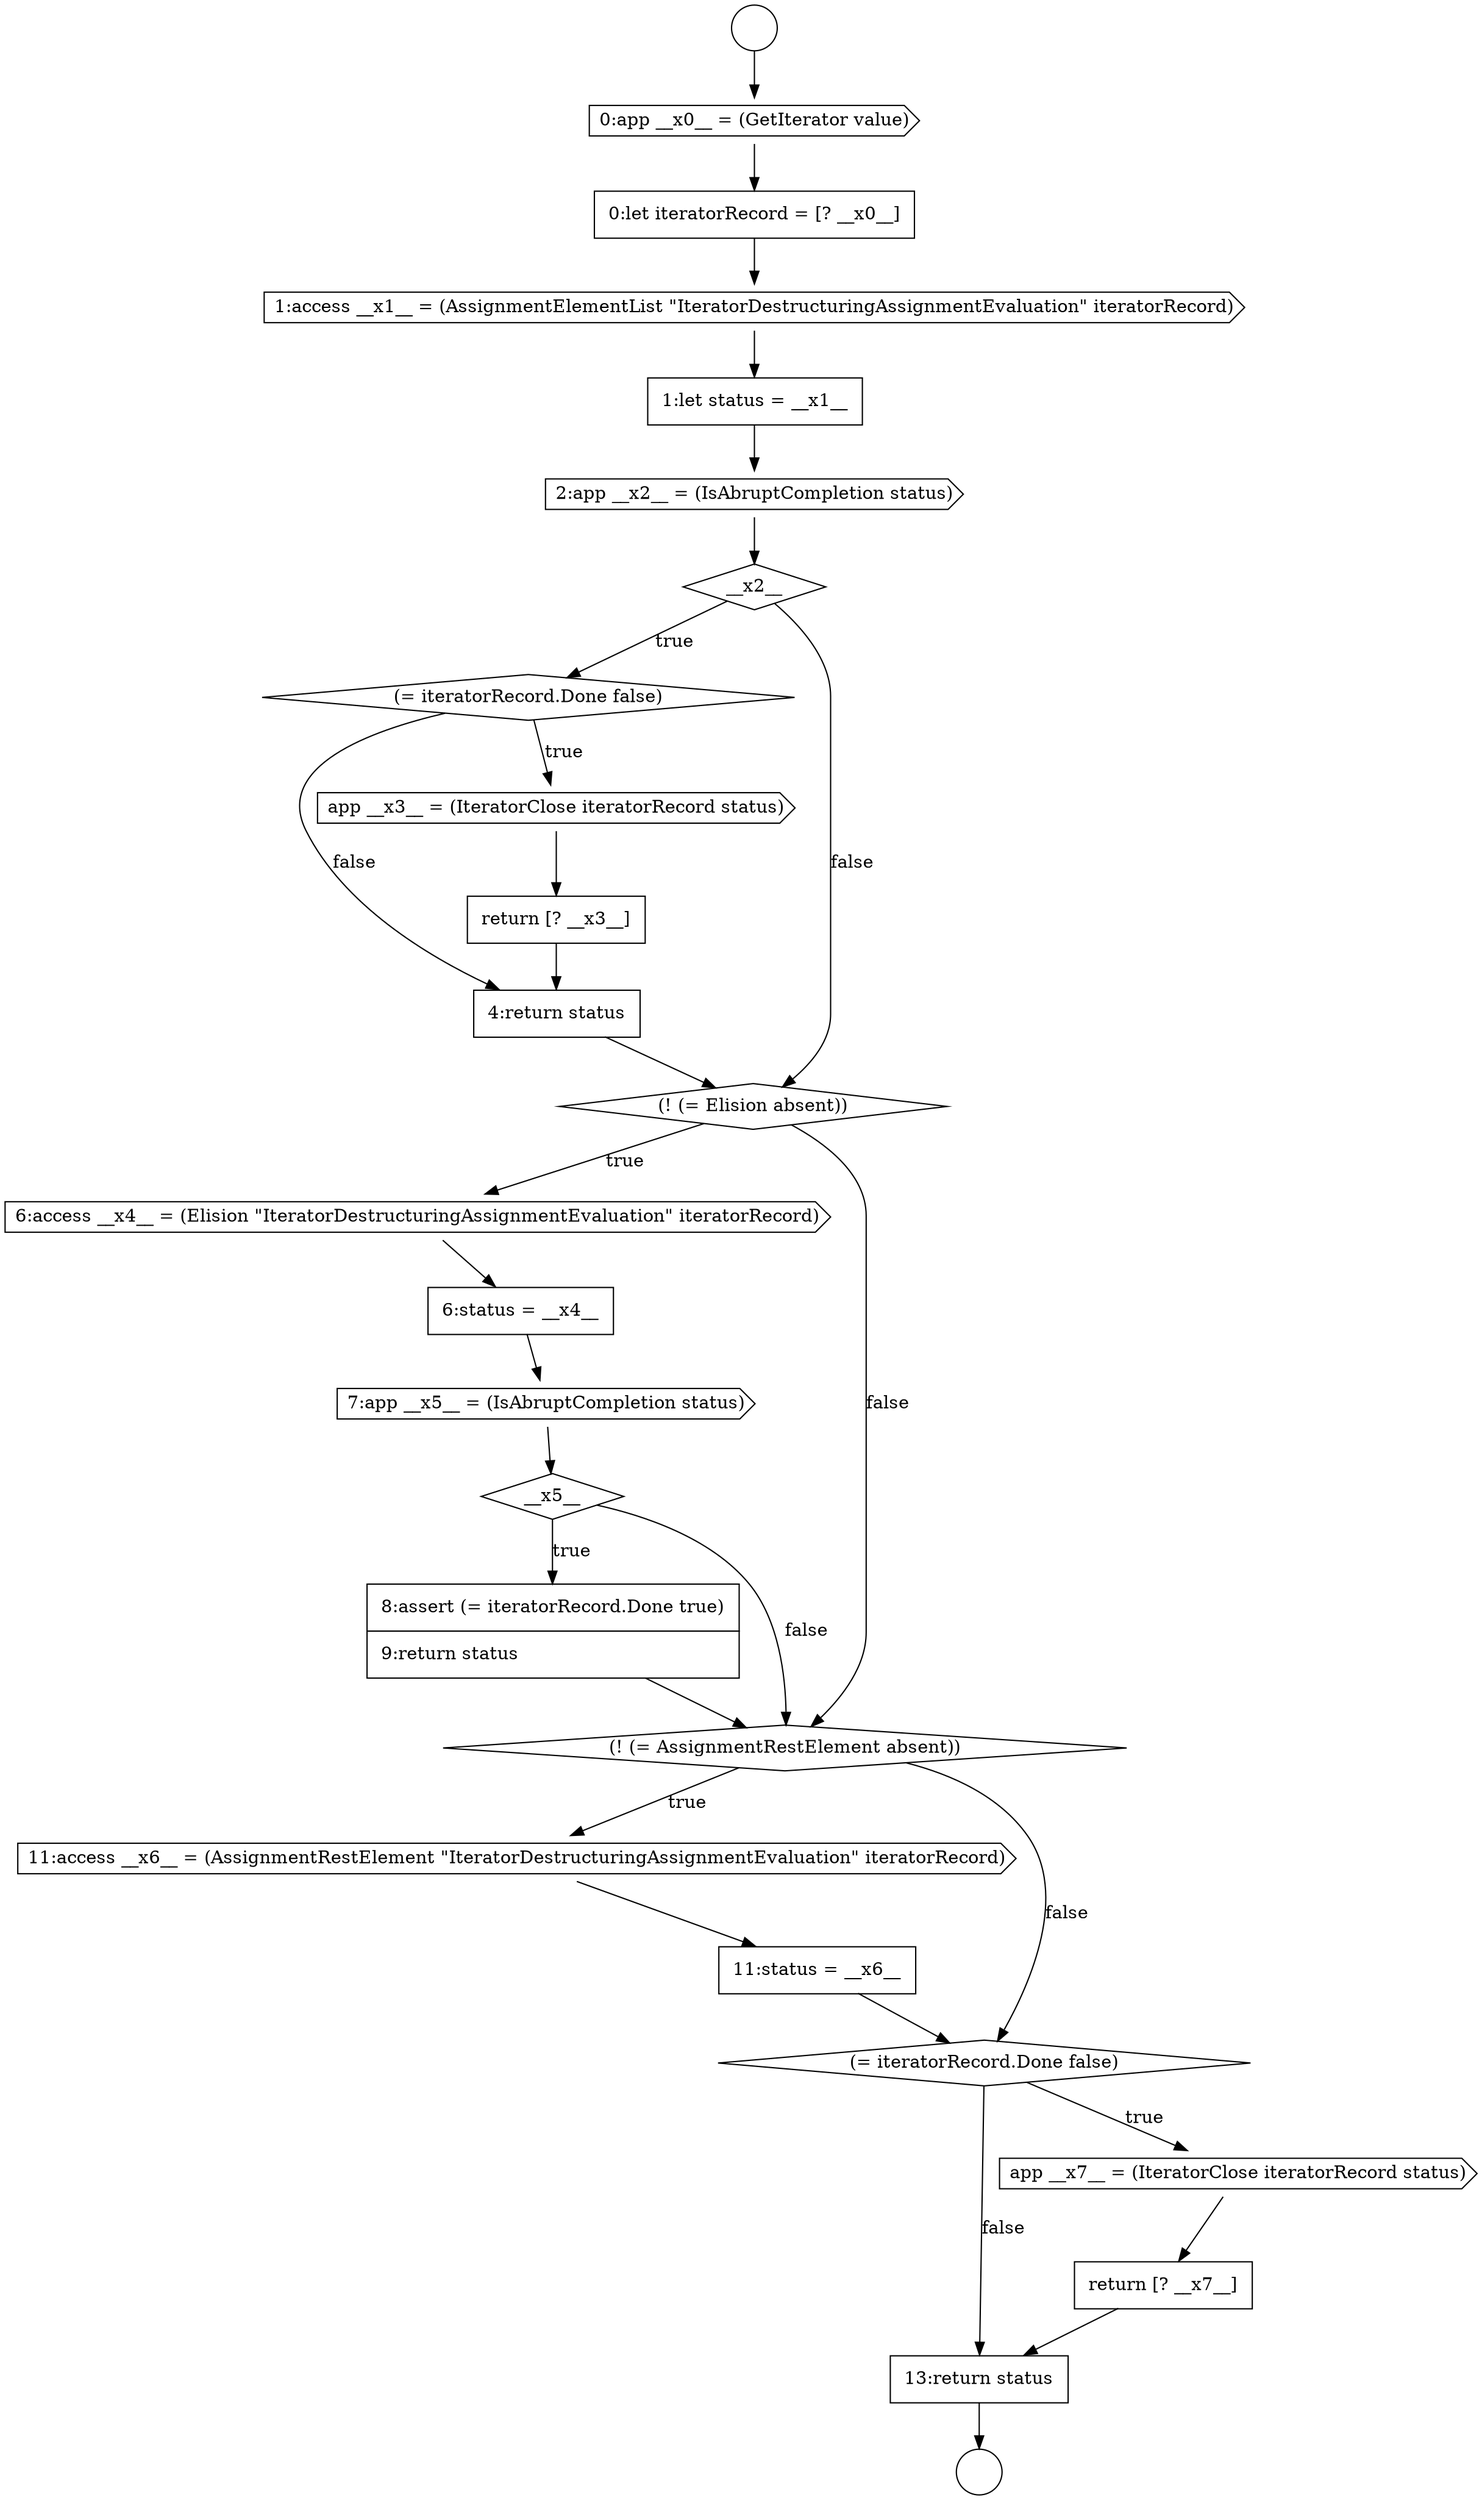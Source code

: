 digraph {
  node5778 [shape=none, margin=0, label=<<font color="black">
    <table border="0" cellborder="1" cellspacing="0" cellpadding="10">
      <tr><td align="left">return [? __x3__]</td></tr>
    </table>
  </font>> color="black" fillcolor="white" style=filled]
  node5782 [shape=none, margin=0, label=<<font color="black">
    <table border="0" cellborder="1" cellspacing="0" cellpadding="10">
      <tr><td align="left">6:status = __x4__</td></tr>
    </table>
  </font>> color="black" fillcolor="white" style=filled]
  node5770 [shape=cds, label=<<font color="black">0:app __x0__ = (GetIterator value)</font>> color="black" fillcolor="white" style=filled]
  node5792 [shape=none, margin=0, label=<<font color="black">
    <table border="0" cellborder="1" cellspacing="0" cellpadding="10">
      <tr><td align="left">13:return status</td></tr>
    </table>
  </font>> color="black" fillcolor="white" style=filled]
  node5787 [shape=cds, label=<<font color="black">11:access __x6__ = (AssignmentRestElement &quot;IteratorDestructuringAssignmentEvaluation&quot; iteratorRecord)</font>> color="black" fillcolor="white" style=filled]
  node5783 [shape=cds, label=<<font color="black">7:app __x5__ = (IsAbruptCompletion status)</font>> color="black" fillcolor="white" style=filled]
  node5776 [shape=diamond, label=<<font color="black">(= iteratorRecord.Done false)</font>> color="black" fillcolor="white" style=filled]
  node5784 [shape=diamond, label=<<font color="black">__x5__</font>> color="black" fillcolor="white" style=filled]
  node5780 [shape=diamond, label=<<font color="black">(! (= Elision absent))</font>> color="black" fillcolor="white" style=filled]
  node5775 [shape=diamond, label=<<font color="black">__x2__</font>> color="black" fillcolor="white" style=filled]
  node5785 [shape=none, margin=0, label=<<font color="black">
    <table border="0" cellborder="1" cellspacing="0" cellpadding="10">
      <tr><td align="left">8:assert (= iteratorRecord.Done true)</td></tr>
      <tr><td align="left">9:return status</td></tr>
    </table>
  </font>> color="black" fillcolor="white" style=filled]
  node5790 [shape=cds, label=<<font color="black">app __x7__ = (IteratorClose iteratorRecord status)</font>> color="black" fillcolor="white" style=filled]
  node5781 [shape=cds, label=<<font color="black">6:access __x4__ = (Elision &quot;IteratorDestructuringAssignmentEvaluation&quot; iteratorRecord)</font>> color="black" fillcolor="white" style=filled]
  node5773 [shape=none, margin=0, label=<<font color="black">
    <table border="0" cellborder="1" cellspacing="0" cellpadding="10">
      <tr><td align="left">1:let status = __x1__</td></tr>
    </table>
  </font>> color="black" fillcolor="white" style=filled]
  node5772 [shape=cds, label=<<font color="black">1:access __x1__ = (AssignmentElementList &quot;IteratorDestructuringAssignmentEvaluation&quot; iteratorRecord)</font>> color="black" fillcolor="white" style=filled]
  node5769 [shape=circle label=" " color="black" fillcolor="white" style=filled]
  node5779 [shape=none, margin=0, label=<<font color="black">
    <table border="0" cellborder="1" cellspacing="0" cellpadding="10">
      <tr><td align="left">4:return status</td></tr>
    </table>
  </font>> color="black" fillcolor="white" style=filled]
  node5791 [shape=none, margin=0, label=<<font color="black">
    <table border="0" cellborder="1" cellspacing="0" cellpadding="10">
      <tr><td align="left">return [? __x7__]</td></tr>
    </table>
  </font>> color="black" fillcolor="white" style=filled]
  node5786 [shape=diamond, label=<<font color="black">(! (= AssignmentRestElement absent))</font>> color="black" fillcolor="white" style=filled]
  node5771 [shape=none, margin=0, label=<<font color="black">
    <table border="0" cellborder="1" cellspacing="0" cellpadding="10">
      <tr><td align="left">0:let iteratorRecord = [? __x0__]</td></tr>
    </table>
  </font>> color="black" fillcolor="white" style=filled]
  node5777 [shape=cds, label=<<font color="black">app __x3__ = (IteratorClose iteratorRecord status)</font>> color="black" fillcolor="white" style=filled]
  node5768 [shape=circle label=" " color="black" fillcolor="white" style=filled]
  node5774 [shape=cds, label=<<font color="black">2:app __x2__ = (IsAbruptCompletion status)</font>> color="black" fillcolor="white" style=filled]
  node5789 [shape=diamond, label=<<font color="black">(= iteratorRecord.Done false)</font>> color="black" fillcolor="white" style=filled]
  node5788 [shape=none, margin=0, label=<<font color="black">
    <table border="0" cellborder="1" cellspacing="0" cellpadding="10">
      <tr><td align="left">11:status = __x6__</td></tr>
    </table>
  </font>> color="black" fillcolor="white" style=filled]
  node5783 -> node5784 [ color="black"]
  node5775 -> node5776 [label=<<font color="black">true</font>> color="black"]
  node5775 -> node5780 [label=<<font color="black">false</font>> color="black"]
  node5785 -> node5786 [ color="black"]
  node5780 -> node5781 [label=<<font color="black">true</font>> color="black"]
  node5780 -> node5786 [label=<<font color="black">false</font>> color="black"]
  node5778 -> node5779 [ color="black"]
  node5770 -> node5771 [ color="black"]
  node5784 -> node5785 [label=<<font color="black">true</font>> color="black"]
  node5784 -> node5786 [label=<<font color="black">false</font>> color="black"]
  node5789 -> node5790 [label=<<font color="black">true</font>> color="black"]
  node5789 -> node5792 [label=<<font color="black">false</font>> color="black"]
  node5781 -> node5782 [ color="black"]
  node5772 -> node5773 [ color="black"]
  node5792 -> node5769 [ color="black"]
  node5768 -> node5770 [ color="black"]
  node5788 -> node5789 [ color="black"]
  node5790 -> node5791 [ color="black"]
  node5782 -> node5783 [ color="black"]
  node5791 -> node5792 [ color="black"]
  node5774 -> node5775 [ color="black"]
  node5777 -> node5778 [ color="black"]
  node5773 -> node5774 [ color="black"]
  node5776 -> node5777 [label=<<font color="black">true</font>> color="black"]
  node5776 -> node5779 [label=<<font color="black">false</font>> color="black"]
  node5786 -> node5787 [label=<<font color="black">true</font>> color="black"]
  node5786 -> node5789 [label=<<font color="black">false</font>> color="black"]
  node5787 -> node5788 [ color="black"]
  node5779 -> node5780 [ color="black"]
  node5771 -> node5772 [ color="black"]
}
